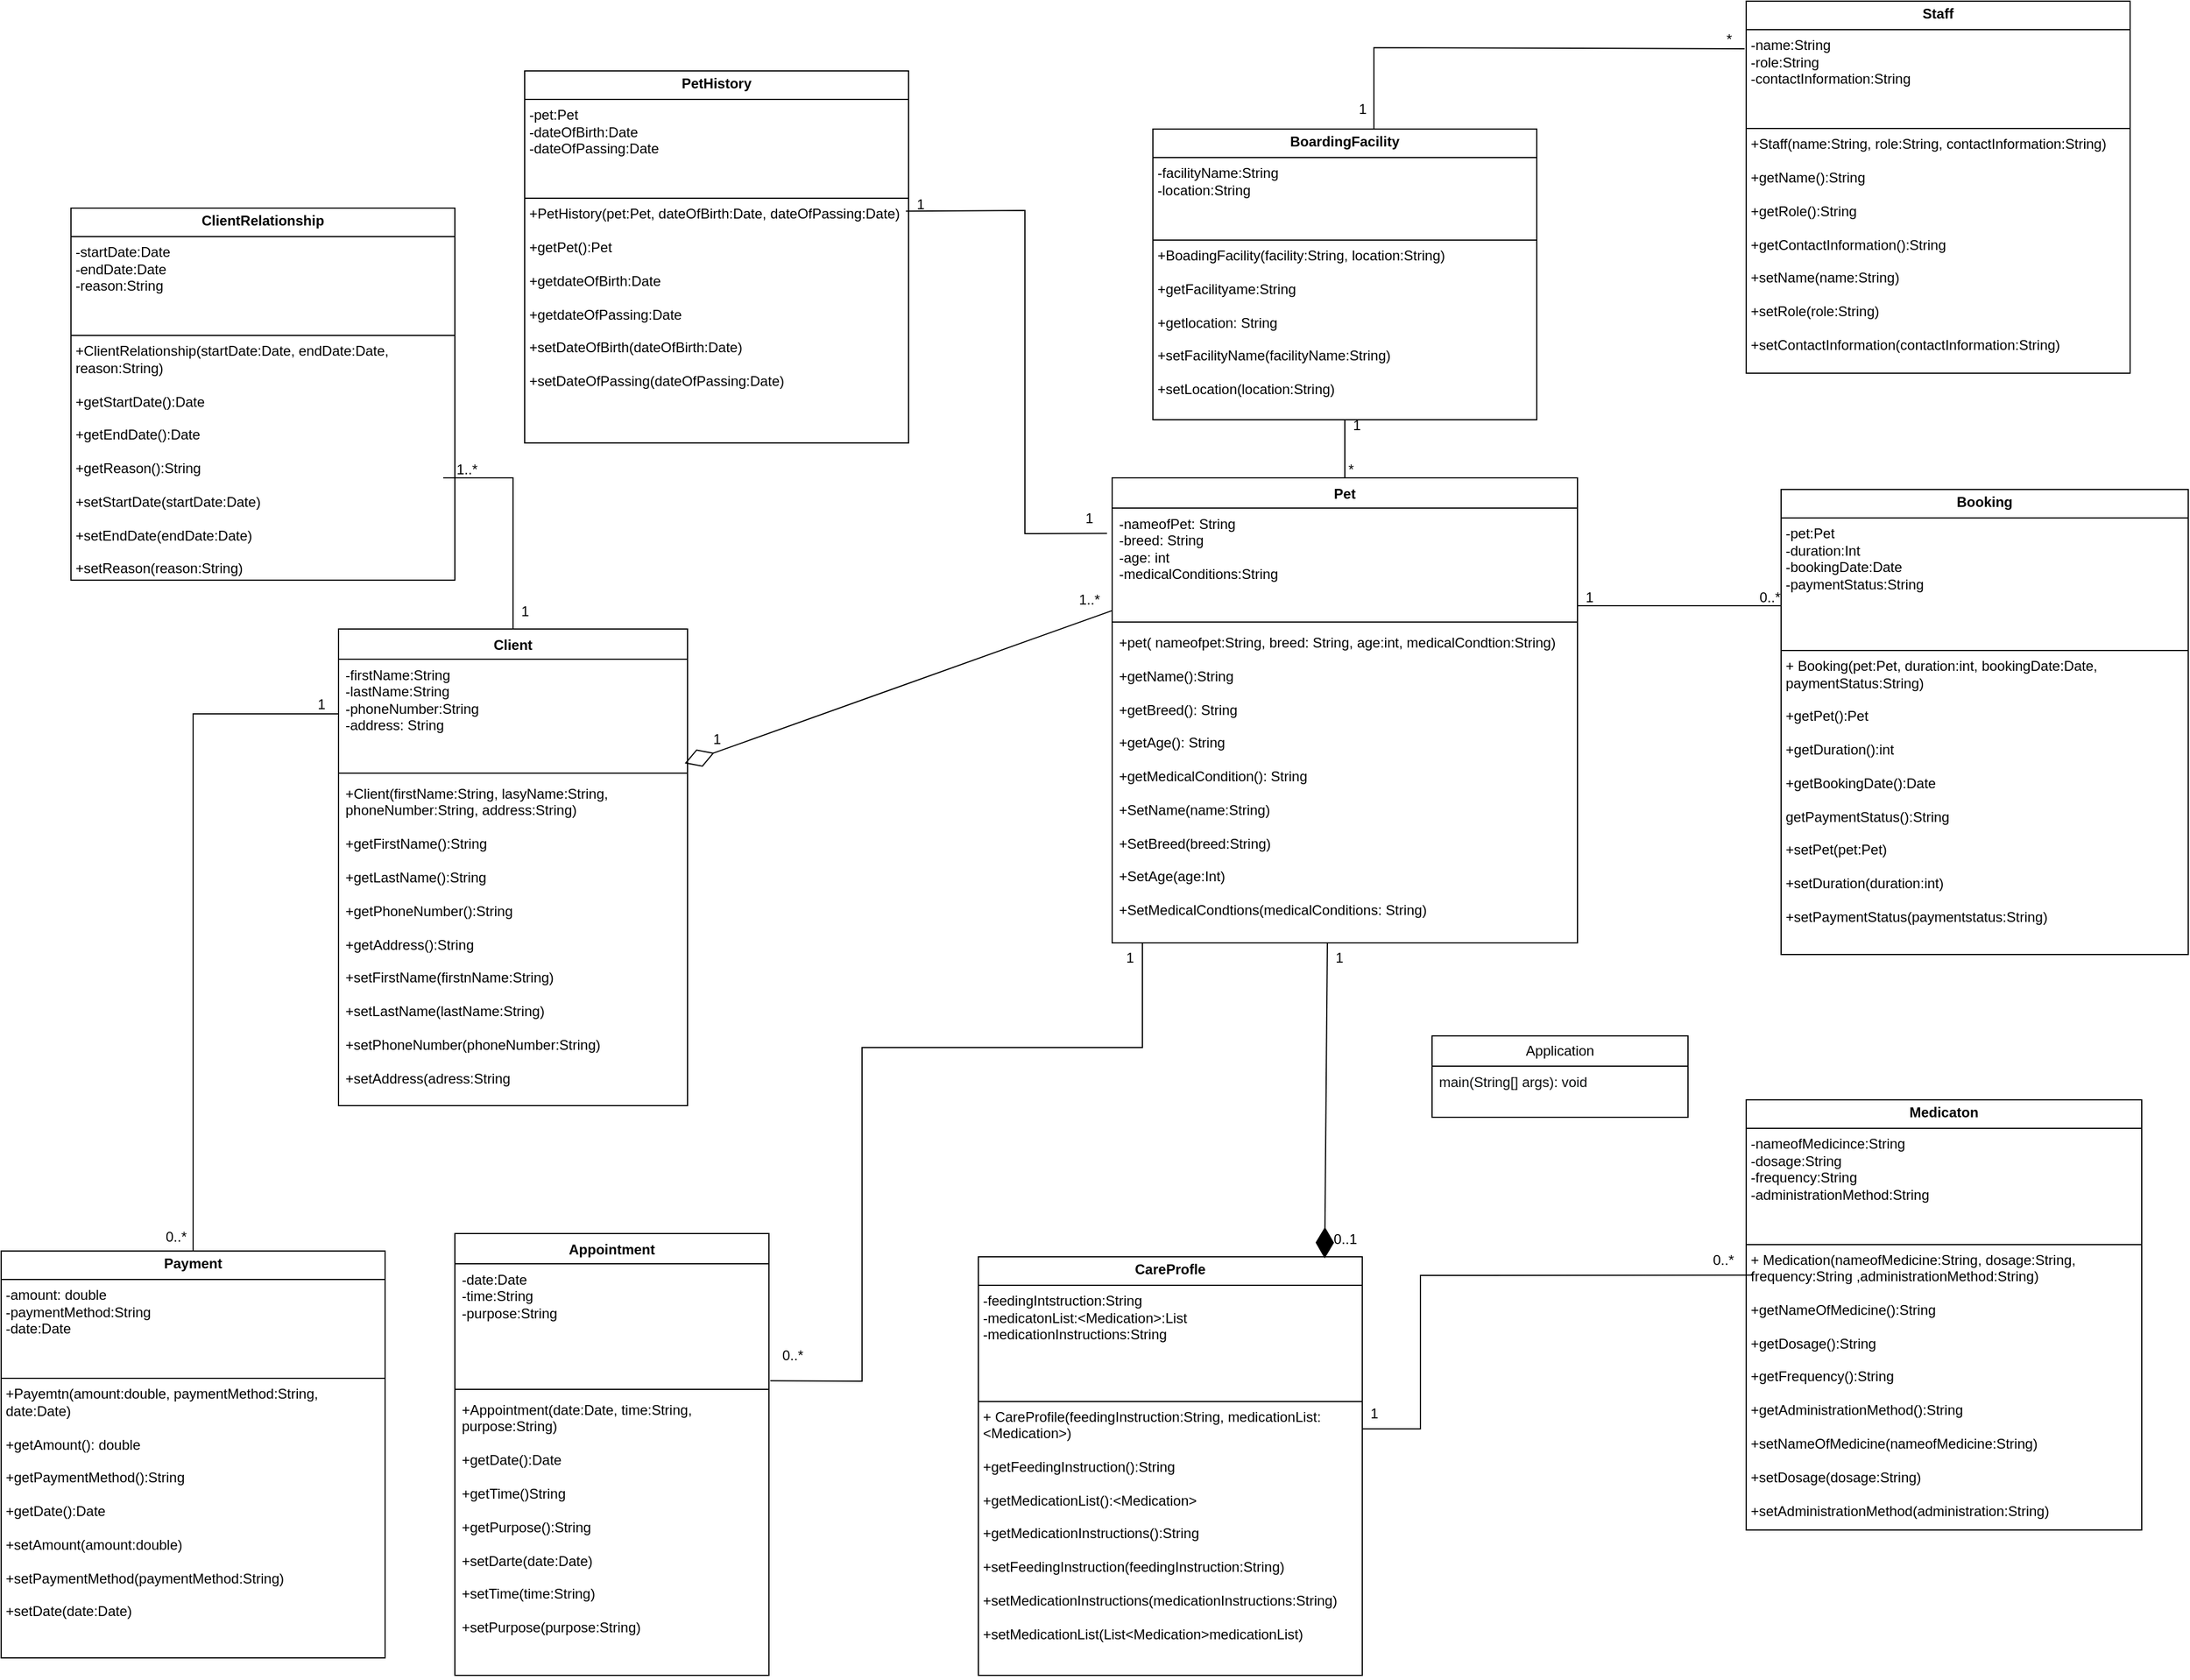 <mxfile version="24.6.4" type="device">
  <diagram name="Page-1" id="d7QNU4ZLuxQ-TwkCOcYL">
    <mxGraphModel dx="2817" dy="3300" grid="1" gridSize="10" guides="1" tooltips="1" connect="1" arrows="1" fold="1" page="1" pageScale="1" pageWidth="850" pageHeight="1100" math="0" shadow="0">
      <root>
        <mxCell id="0" />
        <mxCell id="1" parent="0" />
        <mxCell id="OMLcVuNN48qZMGDoJ0aI-1" value="Pet" style="swimlane;fontStyle=1;align=center;verticalAlign=top;childLayout=stackLayout;horizontal=1;startSize=26;horizontalStack=0;resizeParent=1;resizeParentMax=0;resizeLast=0;collapsible=1;marginBottom=0;whiteSpace=wrap;html=1;" vertex="1" parent="1">
          <mxGeometry x="215" y="70" width="400" height="400" as="geometry" />
        </mxCell>
        <mxCell id="OMLcVuNN48qZMGDoJ0aI-2" value="-nameofPet: String&lt;div&gt;-breed: String&lt;/div&gt;&lt;div&gt;-age: int&lt;/div&gt;&lt;div&gt;-medicalConditions:String&lt;/div&gt;" style="text;strokeColor=none;fillColor=none;align=left;verticalAlign=top;spacingLeft=4;spacingRight=4;overflow=hidden;rotatable=0;points=[[0,0.5],[1,0.5]];portConstraint=eastwest;whiteSpace=wrap;html=1;" vertex="1" parent="OMLcVuNN48qZMGDoJ0aI-1">
          <mxGeometry y="26" width="400" height="94" as="geometry" />
        </mxCell>
        <mxCell id="OMLcVuNN48qZMGDoJ0aI-3" value="" style="line;strokeWidth=1;fillColor=none;align=left;verticalAlign=middle;spacingTop=-1;spacingLeft=3;spacingRight=3;rotatable=0;labelPosition=right;points=[];portConstraint=eastwest;strokeColor=inherit;" vertex="1" parent="OMLcVuNN48qZMGDoJ0aI-1">
          <mxGeometry y="120" width="400" height="8" as="geometry" />
        </mxCell>
        <mxCell id="OMLcVuNN48qZMGDoJ0aI-4" value="+pet( nameofpet:String, breed: String, age:int, medicalCondtion:String)&lt;div&gt;&lt;br&gt;&lt;div&gt;+getName():String&lt;/div&gt;&lt;div&gt;&lt;br&gt;&lt;/div&gt;&lt;div&gt;+getBreed(): String&lt;/div&gt;&lt;div&gt;&lt;br&gt;&lt;/div&gt;&lt;div&gt;+getAge(): String&lt;/div&gt;&lt;div&gt;&lt;br&gt;&lt;/div&gt;&lt;div&gt;+getMedicalCondition(): String&lt;/div&gt;&lt;div&gt;&lt;br&gt;&lt;/div&gt;&lt;div&gt;+SetName(name:String)&lt;/div&gt;&lt;div&gt;&lt;br&gt;&lt;/div&gt;&lt;div&gt;+SetBreed(breed:String)&lt;/div&gt;&lt;div&gt;&lt;br&gt;&lt;/div&gt;&lt;div&gt;+SetAge(age:Int)&amp;nbsp;&lt;/div&gt;&lt;div&gt;&lt;br&gt;&lt;/div&gt;&lt;div&gt;+SetMedicalCondtions(medicalConditions: String)&lt;/div&gt;&lt;div&gt;&lt;br&gt;&lt;/div&gt;&lt;div&gt;&lt;br&gt;&lt;/div&gt;&lt;/div&gt;" style="text;strokeColor=none;fillColor=none;align=left;verticalAlign=top;spacingLeft=4;spacingRight=4;overflow=hidden;rotatable=0;points=[[0,0.5],[1,0.5]];portConstraint=eastwest;whiteSpace=wrap;html=1;" vertex="1" parent="OMLcVuNN48qZMGDoJ0aI-1">
          <mxGeometry y="128" width="400" height="272" as="geometry" />
        </mxCell>
        <mxCell id="OMLcVuNN48qZMGDoJ0aI-5" value="Client" style="swimlane;fontStyle=1;align=center;verticalAlign=top;childLayout=stackLayout;horizontal=1;startSize=26;horizontalStack=0;resizeParent=1;resizeParentMax=0;resizeLast=0;collapsible=1;marginBottom=0;whiteSpace=wrap;html=1;" vertex="1" parent="1">
          <mxGeometry x="-450" y="200" width="300" height="410" as="geometry" />
        </mxCell>
        <mxCell id="OMLcVuNN48qZMGDoJ0aI-6" value="-firstName:String&lt;div&gt;-lastName:String&lt;/div&gt;&lt;div&gt;-phoneNumber:String&lt;/div&gt;&lt;div&gt;-address: String&lt;/div&gt;&lt;div&gt;&lt;br&gt;&lt;/div&gt;&lt;div&gt;&lt;div&gt;&lt;br&gt;&lt;/div&gt;&lt;/div&gt;" style="text;strokeColor=none;fillColor=none;align=left;verticalAlign=top;spacingLeft=4;spacingRight=4;overflow=hidden;rotatable=0;points=[[0,0.5],[1,0.5]];portConstraint=eastwest;whiteSpace=wrap;html=1;" vertex="1" parent="OMLcVuNN48qZMGDoJ0aI-5">
          <mxGeometry y="26" width="300" height="94" as="geometry" />
        </mxCell>
        <mxCell id="OMLcVuNN48qZMGDoJ0aI-7" value="" style="line;strokeWidth=1;fillColor=none;align=left;verticalAlign=middle;spacingTop=-1;spacingLeft=3;spacingRight=3;rotatable=0;labelPosition=right;points=[];portConstraint=eastwest;strokeColor=inherit;" vertex="1" parent="OMLcVuNN48qZMGDoJ0aI-5">
          <mxGeometry y="120" width="300" height="8" as="geometry" />
        </mxCell>
        <mxCell id="OMLcVuNN48qZMGDoJ0aI-8" value="+Client(firstName:String, lasyName:String, phoneNumber:String, address:String)&lt;div&gt;&lt;br&gt;&lt;/div&gt;&lt;div&gt;+getFirstName():String&lt;/div&gt;&lt;div&gt;&lt;br&gt;&lt;/div&gt;&lt;div&gt;+getLastName():String&lt;/div&gt;&lt;div&gt;&lt;br&gt;&lt;/div&gt;&lt;div&gt;+getPhoneNumber():String&lt;/div&gt;&lt;div&gt;&lt;br&gt;&lt;/div&gt;&lt;div&gt;+getAddress():String&lt;/div&gt;&lt;div&gt;&lt;br&gt;&lt;/div&gt;&lt;div&gt;+setFirstName(firstnName:String)&lt;/div&gt;&lt;div&gt;&lt;br&gt;&lt;/div&gt;&lt;div&gt;+setLastName(lastName:String)&lt;/div&gt;&lt;div&gt;&lt;br&gt;&lt;/div&gt;&lt;div&gt;+setPhoneNumber(phoneNumber:String)&lt;/div&gt;&lt;div&gt;&lt;br&gt;&lt;/div&gt;&lt;div&gt;+setAddress(adress:String&amp;nbsp;&lt;br&gt;&lt;div&gt;&lt;br&gt;&lt;/div&gt;&lt;div&gt;&lt;br&gt;&lt;/div&gt;&lt;/div&gt;" style="text;strokeColor=none;fillColor=none;align=left;verticalAlign=top;spacingLeft=4;spacingRight=4;overflow=hidden;rotatable=0;points=[[0,0.5],[1,0.5]];portConstraint=eastwest;whiteSpace=wrap;html=1;" vertex="1" parent="OMLcVuNN48qZMGDoJ0aI-5">
          <mxGeometry y="128" width="300" height="282" as="geometry" />
        </mxCell>
        <mxCell id="OMLcVuNN48qZMGDoJ0aI-10" value="Appointment" style="swimlane;fontStyle=1;align=center;verticalAlign=top;childLayout=stackLayout;horizontal=1;startSize=26;horizontalStack=0;resizeParent=1;resizeParentMax=0;resizeLast=0;collapsible=1;marginBottom=0;whiteSpace=wrap;html=1;" vertex="1" parent="1">
          <mxGeometry x="-350" y="720" width="270" height="380" as="geometry" />
        </mxCell>
        <mxCell id="OMLcVuNN48qZMGDoJ0aI-11" value="-date:Date&lt;div&gt;-time:String&lt;/div&gt;&lt;div&gt;-purpose:String&lt;/div&gt;" style="text;strokeColor=none;fillColor=none;align=left;verticalAlign=top;spacingLeft=4;spacingRight=4;overflow=hidden;rotatable=0;points=[[0,0.5],[1,0.5]];portConstraint=eastwest;whiteSpace=wrap;html=1;" vertex="1" parent="OMLcVuNN48qZMGDoJ0aI-10">
          <mxGeometry y="26" width="270" height="104" as="geometry" />
        </mxCell>
        <mxCell id="OMLcVuNN48qZMGDoJ0aI-12" value="" style="line;strokeWidth=1;fillColor=none;align=left;verticalAlign=middle;spacingTop=-1;spacingLeft=3;spacingRight=3;rotatable=0;labelPosition=right;points=[];portConstraint=eastwest;strokeColor=inherit;" vertex="1" parent="OMLcVuNN48qZMGDoJ0aI-10">
          <mxGeometry y="130" width="270" height="8" as="geometry" />
        </mxCell>
        <mxCell id="OMLcVuNN48qZMGDoJ0aI-13" value="&lt;div&gt;+Appointment(date:Date, time:String, purpose:String)&lt;/div&gt;&lt;div&gt;&lt;br&gt;&lt;/div&gt;&lt;div&gt;+getDate():Date&lt;/div&gt;&lt;div&gt;&lt;br&gt;&lt;/div&gt;&lt;div&gt;+getTime()String&lt;/div&gt;&lt;div&gt;&lt;br&gt;&lt;/div&gt;&lt;div&gt;+getPurpose():String&lt;/div&gt;&lt;div&gt;&lt;br&gt;&lt;/div&gt;&lt;div&gt;+setDarte(date:Date)&lt;/div&gt;&lt;div&gt;&lt;br&gt;&lt;/div&gt;&lt;div&gt;+setTime(time:String)&lt;/div&gt;&lt;div&gt;&lt;br&gt;&lt;/div&gt;&lt;div&gt;+setPurpose(purpose:String)&lt;/div&gt;" style="text;strokeColor=none;fillColor=none;align=left;verticalAlign=top;spacingLeft=4;spacingRight=4;overflow=hidden;rotatable=0;points=[[0,0.5],[1,0.5]];portConstraint=eastwest;whiteSpace=wrap;html=1;" vertex="1" parent="OMLcVuNN48qZMGDoJ0aI-10">
          <mxGeometry y="138" width="270" height="242" as="geometry" />
        </mxCell>
        <mxCell id="OMLcVuNN48qZMGDoJ0aI-15" value="&lt;p style=&quot;margin:0px;margin-top:4px;text-align:center;&quot;&gt;&lt;b&gt;CareProfle&lt;/b&gt;&lt;/p&gt;&lt;hr size=&quot;1&quot; style=&quot;border-style:solid;&quot;&gt;&lt;p style=&quot;margin:0px;margin-left:4px;&quot;&gt;-feedingIntstruction:String&lt;/p&gt;&lt;p style=&quot;margin:0px;margin-left:4px;&quot;&gt;-medicatonList:&amp;lt;Medication&amp;gt;:List&lt;/p&gt;&lt;p style=&quot;margin:0px;margin-left:4px;&quot;&gt;-medicationInstructions:String&lt;/p&gt;&lt;p style=&quot;margin:0px;margin-left:4px;&quot;&gt;&lt;br&gt;&lt;/p&gt;&lt;p style=&quot;margin:0px;margin-left:4px;&quot;&gt;&lt;br&gt;&lt;/p&gt;&lt;p style=&quot;margin:0px;margin-left:4px;&quot;&gt;&lt;br&gt;&lt;/p&gt;&lt;hr size=&quot;1&quot; style=&quot;border-style:solid;&quot;&gt;&lt;p style=&quot;margin:0px;margin-left:4px;&quot;&gt;+ CareProfile(feedingInstruction:String, medicationList:&amp;lt;Medication&amp;gt;)&lt;/p&gt;&lt;p style=&quot;margin:0px;margin-left:4px;&quot;&gt;&lt;br&gt;&lt;/p&gt;&lt;p style=&quot;margin:0px;margin-left:4px;&quot;&gt;+getFeedingInstruction():String&lt;/p&gt;&lt;p style=&quot;margin:0px;margin-left:4px;&quot;&gt;&lt;br&gt;&lt;/p&gt;&lt;p style=&quot;margin:0px;margin-left:4px;&quot;&gt;+getMedicationList():&amp;lt;Medication&amp;gt;&lt;/p&gt;&lt;p style=&quot;margin:0px;margin-left:4px;&quot;&gt;&lt;br&gt;&lt;/p&gt;&lt;p style=&quot;margin:0px;margin-left:4px;&quot;&gt;+getMedicationInstructions():String&lt;/p&gt;&lt;p style=&quot;margin:0px;margin-left:4px;&quot;&gt;&lt;br&gt;&lt;/p&gt;&lt;p style=&quot;margin:0px;margin-left:4px;&quot;&gt;+setFeedingInstruction(feedingInstruction:String)&lt;/p&gt;&lt;p style=&quot;margin:0px;margin-left:4px;&quot;&gt;&lt;br&gt;&lt;/p&gt;&lt;p style=&quot;margin:0px;margin-left:4px;&quot;&gt;+setMedicationInstructions(medicationInstructions:String)&lt;br&gt;&lt;br&gt;&lt;/p&gt;&lt;p style=&quot;margin:0px;margin-left:4px;&quot;&gt;+setMedicationList(List&amp;lt;Medication&amp;gt;medicationList)&lt;/p&gt;&lt;p style=&quot;margin:0px;margin-left:4px;&quot;&gt;&lt;br&gt;&lt;/p&gt;&lt;p style=&quot;margin:0px;margin-left:4px;&quot;&gt;&lt;br&gt;&lt;/p&gt;" style="verticalAlign=top;align=left;overflow=fill;html=1;whiteSpace=wrap;" vertex="1" parent="1">
          <mxGeometry x="100" y="740" width="330" height="360" as="geometry" />
        </mxCell>
        <mxCell id="OMLcVuNN48qZMGDoJ0aI-16" value="" style="endArrow=diamondThin;endFill=0;endSize=24;html=1;rounded=0;entryX=0.992;entryY=0.953;entryDx=0;entryDy=0;entryPerimeter=0;exitX=0;exitY=0.938;exitDx=0;exitDy=0;exitPerimeter=0;" edge="1" parent="1" source="OMLcVuNN48qZMGDoJ0aI-2" target="OMLcVuNN48qZMGDoJ0aI-6">
          <mxGeometry width="160" relative="1" as="geometry">
            <mxPoint x="110" y="250" as="sourcePoint" />
            <mxPoint x="230" y="310" as="targetPoint" />
          </mxGeometry>
        </mxCell>
        <mxCell id="OMLcVuNN48qZMGDoJ0aI-18" value="1..*" style="text;html=1;align=center;verticalAlign=middle;resizable=0;points=[];autosize=1;strokeColor=none;fillColor=none;" vertex="1" parent="1">
          <mxGeometry x="175" y="160" width="40" height="30" as="geometry" />
        </mxCell>
        <mxCell id="OMLcVuNN48qZMGDoJ0aI-19" value="1" style="text;html=1;align=center;verticalAlign=middle;resizable=0;points=[];autosize=1;strokeColor=none;fillColor=none;" vertex="1" parent="1">
          <mxGeometry x="-140" y="280" width="30" height="30" as="geometry" />
        </mxCell>
        <mxCell id="OMLcVuNN48qZMGDoJ0aI-20" value="" style="endArrow=diamondThin;endFill=1;endSize=24;html=1;rounded=0;entryX=0.067;entryY=1.044;entryDx=0;entryDy=0;entryPerimeter=0;" edge="1" parent="1" target="OMLcVuNN48qZMGDoJ0aI-22">
          <mxGeometry width="160" relative="1" as="geometry">
            <mxPoint x="400" y="470" as="sourcePoint" />
            <mxPoint x="400" y="610" as="targetPoint" />
          </mxGeometry>
        </mxCell>
        <mxCell id="OMLcVuNN48qZMGDoJ0aI-21" value="1" style="text;html=1;align=center;verticalAlign=middle;resizable=0;points=[];autosize=1;strokeColor=none;fillColor=none;" vertex="1" parent="1">
          <mxGeometry x="395" y="468" width="30" height="30" as="geometry" />
        </mxCell>
        <mxCell id="OMLcVuNN48qZMGDoJ0aI-22" value="0..1" style="text;html=1;align=center;verticalAlign=middle;resizable=0;points=[];autosize=1;strokeColor=none;fillColor=none;" vertex="1" parent="1">
          <mxGeometry x="395" y="710" width="40" height="30" as="geometry" />
        </mxCell>
        <mxCell id="OMLcVuNN48qZMGDoJ0aI-23" value="" style="endArrow=none;html=1;rounded=0;entryX=0.065;entryY=1;entryDx=0;entryDy=0;entryPerimeter=0;exitX=1.004;exitY=0.968;exitDx=0;exitDy=0;exitPerimeter=0;" edge="1" parent="1" source="OMLcVuNN48qZMGDoJ0aI-11" target="OMLcVuNN48qZMGDoJ0aI-4">
          <mxGeometry width="50" height="50" relative="1" as="geometry">
            <mxPoint x="160" y="730" as="sourcePoint" />
            <mxPoint x="210" y="680" as="targetPoint" />
            <Array as="points">
              <mxPoint y="847" />
              <mxPoint y="560" />
              <mxPoint x="241" y="560" />
            </Array>
          </mxGeometry>
        </mxCell>
        <mxCell id="OMLcVuNN48qZMGDoJ0aI-24" value="1" style="text;html=1;align=center;verticalAlign=middle;resizable=0;points=[];autosize=1;strokeColor=none;fillColor=none;" vertex="1" parent="1">
          <mxGeometry x="215" y="468" width="30" height="30" as="geometry" />
        </mxCell>
        <mxCell id="OMLcVuNN48qZMGDoJ0aI-25" value="0..*" style="text;html=1;align=center;verticalAlign=middle;resizable=0;points=[];autosize=1;strokeColor=none;fillColor=none;" vertex="1" parent="1">
          <mxGeometry x="-80" y="810" width="40" height="30" as="geometry" />
        </mxCell>
        <mxCell id="OMLcVuNN48qZMGDoJ0aI-31" value="&lt;p style=&quot;margin:0px;margin-top:4px;text-align:center;&quot;&gt;&lt;b&gt;Booking&lt;/b&gt;&lt;/p&gt;&lt;hr size=&quot;1&quot; style=&quot;border-style:solid;&quot;&gt;&lt;p style=&quot;margin:0px;margin-left:4px;&quot;&gt;-pet:Pet&lt;/p&gt;&lt;p style=&quot;margin:0px;margin-left:4px;&quot;&gt;-duration:Int&lt;/p&gt;&lt;p style=&quot;margin:0px;margin-left:4px;&quot;&gt;-bookingDate:Date&lt;/p&gt;&lt;p style=&quot;margin:0px;margin-left:4px;&quot;&gt;-paymentStatus:String&lt;/p&gt;&lt;p style=&quot;margin:0px;margin-left:4px;&quot;&gt;&lt;br&gt;&lt;/p&gt;&lt;p style=&quot;margin:0px;margin-left:4px;&quot;&gt;&lt;br&gt;&lt;/p&gt;&lt;p style=&quot;margin:0px;margin-left:4px;&quot;&gt;&lt;br&gt;&lt;/p&gt;&lt;hr size=&quot;1&quot; style=&quot;border-style:solid;&quot;&gt;&lt;p style=&quot;margin:0px;margin-left:4px;&quot;&gt;+ Booking(pet:Pet, duration:int, bookingDate:Date, paymentStatus:String)&lt;/p&gt;&lt;p style=&quot;margin:0px;margin-left:4px;&quot;&gt;&lt;br&gt;&lt;/p&gt;&lt;p style=&quot;margin:0px;margin-left:4px;&quot;&gt;+getPet():Pet&lt;/p&gt;&lt;p style=&quot;margin:0px;margin-left:4px;&quot;&gt;&lt;br&gt;&lt;/p&gt;&lt;p style=&quot;margin:0px;margin-left:4px;&quot;&gt;+getDuration():int&lt;/p&gt;&lt;p style=&quot;margin:0px;margin-left:4px;&quot;&gt;&lt;br&gt;&lt;/p&gt;&lt;p style=&quot;margin:0px;margin-left:4px;&quot;&gt;+getBookingDate():Date&lt;/p&gt;&lt;p style=&quot;margin:0px;margin-left:4px;&quot;&gt;&lt;br&gt;&lt;/p&gt;&lt;p style=&quot;margin:0px;margin-left:4px;&quot;&gt;getPaymentStatus():String&lt;/p&gt;&lt;p style=&quot;margin:0px;margin-left:4px;&quot;&gt;&lt;br&gt;&lt;/p&gt;&lt;p style=&quot;margin:0px;margin-left:4px;&quot;&gt;+setPet(pet:Pet)&lt;/p&gt;&lt;p style=&quot;margin:0px;margin-left:4px;&quot;&gt;&lt;br&gt;&lt;/p&gt;&lt;p style=&quot;margin:0px;margin-left:4px;&quot;&gt;+setDuration(duration:int)&lt;br&gt;&lt;br&gt;&lt;/p&gt;&lt;p style=&quot;margin:0px;margin-left:4px;&quot;&gt;+setPaymentStatus(paymentstatus:String)&lt;/p&gt;&lt;p style=&quot;margin:0px;margin-left:4px;&quot;&gt;&lt;br&gt;&lt;/p&gt;&lt;p style=&quot;margin:0px;margin-left:4px;&quot;&gt;&lt;br&gt;&lt;/p&gt;" style="verticalAlign=top;align=left;overflow=fill;html=1;whiteSpace=wrap;" vertex="1" parent="1">
          <mxGeometry x="790" y="80" width="350" height="400" as="geometry" />
        </mxCell>
        <mxCell id="OMLcVuNN48qZMGDoJ0aI-32" value="" style="endArrow=none;html=1;rounded=0;entryX=0;entryY=0.25;entryDx=0;entryDy=0;" edge="1" parent="1" target="OMLcVuNN48qZMGDoJ0aI-31">
          <mxGeometry width="50" height="50" relative="1" as="geometry">
            <mxPoint x="615" y="180" as="sourcePoint" />
            <mxPoint x="660" y="130" as="targetPoint" />
          </mxGeometry>
        </mxCell>
        <mxCell id="OMLcVuNN48qZMGDoJ0aI-33" value="1" style="text;html=1;align=center;verticalAlign=middle;resizable=0;points=[];autosize=1;strokeColor=none;fillColor=none;" vertex="1" parent="1">
          <mxGeometry x="610" y="158" width="30" height="30" as="geometry" />
        </mxCell>
        <mxCell id="OMLcVuNN48qZMGDoJ0aI-34" value="0..*" style="text;html=1;align=center;verticalAlign=middle;resizable=0;points=[];autosize=1;strokeColor=none;fillColor=none;" vertex="1" parent="1">
          <mxGeometry x="760" y="158" width="40" height="30" as="geometry" />
        </mxCell>
        <mxCell id="OMLcVuNN48qZMGDoJ0aI-35" value="&lt;p style=&quot;margin:0px;margin-top:4px;text-align:center;&quot;&gt;&lt;b&gt;Medicaton&lt;/b&gt;&lt;/p&gt;&lt;hr size=&quot;1&quot; style=&quot;border-style:solid;&quot;&gt;&lt;p style=&quot;margin:0px;margin-left:4px;&quot;&gt;-nameofMedicince:String&lt;/p&gt;&lt;p style=&quot;margin:0px;margin-left:4px;&quot;&gt;-dosage:String&lt;/p&gt;&lt;p style=&quot;margin:0px;margin-left:4px;&quot;&gt;-frequency:String&lt;/p&gt;&lt;p style=&quot;margin:0px;margin-left:4px;&quot;&gt;-administrationMethod:String&lt;/p&gt;&lt;p style=&quot;margin:0px;margin-left:4px;&quot;&gt;&lt;br&gt;&lt;/p&gt;&lt;p style=&quot;margin:0px;margin-left:4px;&quot;&gt;&lt;br&gt;&lt;/p&gt;&lt;hr size=&quot;1&quot; style=&quot;border-style:solid;&quot;&gt;&lt;p style=&quot;margin:0px;margin-left:4px;&quot;&gt;+ Medication(nameofMedicine:String, dosage:String, frequency:String ,administrationMethod:String)&lt;/p&gt;&lt;p style=&quot;margin:0px;margin-left:4px;&quot;&gt;&lt;br&gt;&lt;/p&gt;&lt;p style=&quot;margin:0px;margin-left:4px;&quot;&gt;+getNameOfMedicine():String&lt;/p&gt;&lt;p style=&quot;margin:0px;margin-left:4px;&quot;&gt;&lt;br&gt;&lt;/p&gt;&lt;p style=&quot;margin:0px;margin-left:4px;&quot;&gt;+getDosage():String&lt;/p&gt;&lt;p style=&quot;margin:0px;margin-left:4px;&quot;&gt;&lt;br&gt;&lt;/p&gt;&lt;p style=&quot;margin:0px;margin-left:4px;&quot;&gt;+getFrequency():String&lt;/p&gt;&lt;p style=&quot;margin:0px;margin-left:4px;&quot;&gt;&lt;br&gt;&lt;/p&gt;&lt;p style=&quot;margin:0px;margin-left:4px;&quot;&gt;+getAdministrationMethod():String&lt;/p&gt;&lt;p style=&quot;margin:0px;margin-left:4px;&quot;&gt;&lt;br&gt;&lt;/p&gt;&lt;p style=&quot;margin:0px;margin-left:4px;&quot;&gt;+setNameOfMedicine(nameofMedicine:String)&lt;br&gt;&lt;br&gt;&lt;/p&gt;&lt;p style=&quot;margin:0px;margin-left:4px;&quot;&gt;+setDosage(dosage:String)&lt;/p&gt;&lt;p style=&quot;margin:0px;margin-left:4px;&quot;&gt;&lt;br&gt;&lt;/p&gt;&lt;p style=&quot;margin:0px;margin-left:4px;&quot;&gt;+setAdministrationMethod(administration:String)&lt;/p&gt;&lt;p style=&quot;margin:0px;margin-left:4px;&quot;&gt;&lt;br&gt;&lt;/p&gt;&lt;p style=&quot;margin:0px;margin-left:4px;&quot;&gt;&lt;br&gt;&lt;/p&gt;&lt;p style=&quot;margin:0px;margin-left:4px;&quot;&gt;&lt;br&gt;&lt;/p&gt;&lt;p style=&quot;margin:0px;margin-left:4px;&quot;&gt;&lt;br&gt;&lt;/p&gt;" style="verticalAlign=top;align=left;overflow=fill;html=1;whiteSpace=wrap;" vertex="1" parent="1">
          <mxGeometry x="760" y="605" width="340" height="370" as="geometry" />
        </mxCell>
        <mxCell id="OMLcVuNN48qZMGDoJ0aI-36" value="" style="endArrow=none;html=1;rounded=0;entryX=1.14;entryY=0.925;entryDx=0;entryDy=0;exitX=0.999;exitY=0.411;exitDx=0;exitDy=0;exitPerimeter=0;entryPerimeter=0;" edge="1" parent="1" source="OMLcVuNN48qZMGDoJ0aI-15" target="OMLcVuNN48qZMGDoJ0aI-38">
          <mxGeometry width="50" height="50" relative="1" as="geometry">
            <mxPoint x="580" y="780" as="sourcePoint" />
            <mxPoint x="630" y="730" as="targetPoint" />
            <Array as="points">
              <mxPoint x="480" y="888" />
              <mxPoint x="480" y="756" />
            </Array>
          </mxGeometry>
        </mxCell>
        <mxCell id="OMLcVuNN48qZMGDoJ0aI-37" value="1" style="text;html=1;align=center;verticalAlign=middle;resizable=0;points=[];autosize=1;strokeColor=none;fillColor=none;" vertex="1" parent="1">
          <mxGeometry x="425" y="860" width="30" height="30" as="geometry" />
        </mxCell>
        <mxCell id="OMLcVuNN48qZMGDoJ0aI-38" value="0..*" style="text;html=1;align=center;verticalAlign=middle;resizable=0;points=[];autosize=1;strokeColor=none;fillColor=none;" vertex="1" parent="1">
          <mxGeometry x="720" y="728" width="40" height="30" as="geometry" />
        </mxCell>
        <mxCell id="OMLcVuNN48qZMGDoJ0aI-39" value="&lt;p style=&quot;margin:0px;margin-top:4px;text-align:center;&quot;&gt;&lt;b&gt;BoardingFacility&lt;/b&gt;&lt;/p&gt;&lt;hr size=&quot;1&quot; style=&quot;border-style:solid;&quot;&gt;&lt;p style=&quot;margin:0px;margin-left:4px;&quot;&gt;-facilityName:String&lt;/p&gt;&lt;p style=&quot;margin:0px;margin-left:4px;&quot;&gt;-location:String&lt;/p&gt;&lt;p style=&quot;margin:0px;margin-left:4px;&quot;&gt;&lt;br&gt;&lt;/p&gt;&lt;p style=&quot;margin:0px;margin-left:4px;&quot;&gt;&lt;br&gt;&lt;/p&gt;&lt;hr size=&quot;1&quot; style=&quot;border-style:solid;&quot;&gt;&lt;p style=&quot;margin:0px;margin-left:4px;&quot;&gt;+BoadingFacility(facility:String, location:String)&lt;/p&gt;&lt;p style=&quot;margin:0px;margin-left:4px;&quot;&gt;&lt;br&gt;&lt;/p&gt;&lt;p style=&quot;margin:0px;margin-left:4px;&quot;&gt;+getFacilityame:String&lt;/p&gt;&lt;p style=&quot;margin:0px;margin-left:4px;&quot;&gt;&lt;br&gt;&lt;/p&gt;&lt;p style=&quot;margin:0px;margin-left:4px;&quot;&gt;+getlocation: String&lt;/p&gt;&lt;p style=&quot;margin:0px;margin-left:4px;&quot;&gt;&lt;br&gt;&lt;/p&gt;&lt;p style=&quot;margin:0px;margin-left:4px;&quot;&gt;+setFacilityName(facilityName:String)&lt;/p&gt;&lt;p style=&quot;margin:0px;margin-left:4px;&quot;&gt;&lt;br&gt;&lt;/p&gt;&lt;p style=&quot;margin:0px;margin-left:4px;&quot;&gt;+setLocation(location:String)&lt;/p&gt;&lt;p style=&quot;margin:0px;margin-left:4px;&quot;&gt;&lt;br&gt;&lt;/p&gt;&lt;p style=&quot;margin:0px;margin-left:4px;&quot;&gt;&lt;br&gt;&lt;/p&gt;&lt;p style=&quot;margin:0px;margin-left:4px;&quot;&gt;&lt;br&gt;&lt;/p&gt;" style="verticalAlign=top;align=left;overflow=fill;html=1;whiteSpace=wrap;" vertex="1" parent="1">
          <mxGeometry x="250" y="-230" width="330" height="250" as="geometry" />
        </mxCell>
        <mxCell id="OMLcVuNN48qZMGDoJ0aI-40" value="&lt;p style=&quot;margin:0px;margin-top:4px;text-align:center;&quot;&gt;&lt;b&gt;ClientRelationship&lt;/b&gt;&lt;/p&gt;&lt;hr size=&quot;1&quot; style=&quot;border-style:solid;&quot;&gt;&lt;p style=&quot;margin:0px;margin-left:4px;&quot;&gt;-startDate:Date&lt;/p&gt;&lt;p style=&quot;margin:0px;margin-left:4px;&quot;&gt;&lt;span style=&quot;background-color: initial;&quot;&gt;-endDate:Date&lt;/span&gt;&lt;/p&gt;&lt;p style=&quot;margin:0px;margin-left:4px;&quot;&gt;-reason:String&lt;/p&gt;&lt;p style=&quot;margin:0px;margin-left:4px;&quot;&gt;&lt;br&gt;&lt;/p&gt;&lt;p style=&quot;margin:0px;margin-left:4px;&quot;&gt;&lt;br&gt;&lt;/p&gt;&lt;hr size=&quot;1&quot; style=&quot;border-style:solid;&quot;&gt;&lt;p style=&quot;margin:0px;margin-left:4px;&quot;&gt;+ClientRelationship(startDate:Date, endDate:Date, reason:String)&lt;/p&gt;&lt;p style=&quot;margin:0px;margin-left:4px;&quot;&gt;&lt;br&gt;&lt;/p&gt;&lt;p style=&quot;margin:0px;margin-left:4px;&quot;&gt;+getStartDate():Date&lt;/p&gt;&lt;p style=&quot;margin:0px;margin-left:4px;&quot;&gt;&lt;br&gt;&lt;/p&gt;&lt;p style=&quot;margin:0px;margin-left:4px;&quot;&gt;+getEndDate():Date&lt;/p&gt;&lt;p style=&quot;margin:0px;margin-left:4px;&quot;&gt;&lt;br&gt;&lt;/p&gt;&lt;p style=&quot;margin:0px;margin-left:4px;&quot;&gt;+getReason():String&lt;/p&gt;&lt;p style=&quot;margin:0px;margin-left:4px;&quot;&gt;&lt;br&gt;&lt;/p&gt;&lt;p style=&quot;margin:0px;margin-left:4px;&quot;&gt;+setStartDate(startDate:Date)&lt;/p&gt;&lt;p style=&quot;margin:0px;margin-left:4px;&quot;&gt;&lt;br&gt;&lt;/p&gt;&lt;p style=&quot;margin:0px;margin-left:4px;&quot;&gt;+setEndDate(endDate:Date)&lt;br&gt;&lt;/p&gt;&lt;p style=&quot;margin:0px;margin-left:4px;&quot;&gt;&lt;br&gt;&lt;/p&gt;&lt;p style=&quot;margin:0px;margin-left:4px;&quot;&gt;+setReason(reason:String)&lt;/p&gt;&lt;p style=&quot;margin:0px;margin-left:4px;&quot;&gt;&lt;br&gt;&lt;/p&gt;&lt;p style=&quot;margin:0px;margin-left:4px;&quot;&gt;&lt;br&gt;&lt;/p&gt;&lt;p style=&quot;margin:0px;margin-left:4px;&quot;&gt;&lt;br&gt;&lt;/p&gt;&lt;p style=&quot;margin:0px;margin-left:4px;&quot;&gt;&lt;br&gt;&lt;/p&gt;" style="verticalAlign=top;align=left;overflow=fill;html=1;whiteSpace=wrap;" vertex="1" parent="1">
          <mxGeometry x="-680" y="-162" width="330" height="320" as="geometry" />
        </mxCell>
        <mxCell id="OMLcVuNN48qZMGDoJ0aI-41" value="&lt;p style=&quot;margin:0px;margin-top:4px;text-align:center;&quot;&gt;&lt;b&gt;Payment&lt;/b&gt;&lt;/p&gt;&lt;hr size=&quot;1&quot; style=&quot;border-style:solid;&quot;&gt;&lt;p style=&quot;margin:0px;margin-left:4px;&quot;&gt;-amount: double&lt;/p&gt;&lt;p style=&quot;margin:0px;margin-left:4px;&quot;&gt;-paymentMethod:String&lt;/p&gt;&lt;p style=&quot;margin:0px;margin-left:4px;&quot;&gt;-date:Date&lt;/p&gt;&lt;p style=&quot;margin:0px;margin-left:4px;&quot;&gt;&lt;br&gt;&lt;/p&gt;&lt;p style=&quot;margin:0px;margin-left:4px;&quot;&gt;&lt;br&gt;&lt;/p&gt;&lt;hr size=&quot;1&quot; style=&quot;border-style:solid;&quot;&gt;&lt;p style=&quot;margin:0px;margin-left:4px;&quot;&gt;+Payemtn(amount:double, paymentMethod:String, date:Date)&lt;/p&gt;&lt;p style=&quot;margin:0px;margin-left:4px;&quot;&gt;&lt;br&gt;&lt;/p&gt;&lt;p style=&quot;margin:0px;margin-left:4px;&quot;&gt;+getAmount(): double&lt;/p&gt;&lt;p style=&quot;margin:0px;margin-left:4px;&quot;&gt;&lt;br&gt;&lt;/p&gt;&lt;p style=&quot;margin:0px;margin-left:4px;&quot;&gt;+getPaymentMethod():String&lt;/p&gt;&lt;p style=&quot;margin:0px;margin-left:4px;&quot;&gt;&lt;br&gt;&lt;/p&gt;&lt;p style=&quot;margin:0px;margin-left:4px;&quot;&gt;+getDate():Date&lt;/p&gt;&lt;p style=&quot;margin:0px;margin-left:4px;&quot;&gt;&lt;br&gt;&lt;/p&gt;&lt;p style=&quot;margin:0px;margin-left:4px;&quot;&gt;+setAmount(amount:double)&lt;/p&gt;&lt;p style=&quot;margin:0px;margin-left:4px;&quot;&gt;&lt;br&gt;&lt;/p&gt;&lt;p style=&quot;margin:0px;margin-left:4px;&quot;&gt;+setPaymentMethod(paymentMethod:String)&lt;/p&gt;&lt;p style=&quot;margin:0px;margin-left:4px;&quot;&gt;&lt;br&gt;&lt;/p&gt;&lt;p style=&quot;margin:0px;margin-left:4px;&quot;&gt;+setDate(date:Date)&lt;/p&gt;&lt;p style=&quot;margin:0px;margin-left:4px;&quot;&gt;&lt;br&gt;&lt;/p&gt;&lt;p style=&quot;margin:0px;margin-left:4px;&quot;&gt;&lt;br&gt;&lt;/p&gt;&lt;p style=&quot;margin:0px;margin-left:4px;&quot;&gt;&lt;br&gt;&lt;/p&gt;&lt;p style=&quot;margin:0px;margin-left:4px;&quot;&gt;&lt;br&gt;&lt;/p&gt;" style="verticalAlign=top;align=left;overflow=fill;html=1;whiteSpace=wrap;" vertex="1" parent="1">
          <mxGeometry x="-740" y="735" width="330" height="350" as="geometry" />
        </mxCell>
        <mxCell id="OMLcVuNN48qZMGDoJ0aI-42" value="" style="endArrow=none;html=1;rounded=0;entryX=0;entryY=0.5;entryDx=0;entryDy=0;exitX=0.5;exitY=0;exitDx=0;exitDy=0;" edge="1" parent="1" source="OMLcVuNN48qZMGDoJ0aI-41" target="OMLcVuNN48qZMGDoJ0aI-6">
          <mxGeometry width="50" height="50" relative="1" as="geometry">
            <mxPoint x="-560" y="460" as="sourcePoint" />
            <mxPoint x="-510" y="410" as="targetPoint" />
            <Array as="points">
              <mxPoint x="-575" y="273" />
            </Array>
          </mxGeometry>
        </mxCell>
        <mxCell id="OMLcVuNN48qZMGDoJ0aI-43" value="1" style="text;html=1;align=center;verticalAlign=middle;resizable=0;points=[];autosize=1;strokeColor=none;fillColor=none;" vertex="1" parent="1">
          <mxGeometry x="-480" y="250" width="30" height="30" as="geometry" />
        </mxCell>
        <mxCell id="OMLcVuNN48qZMGDoJ0aI-44" value="0..*" style="text;html=1;align=center;verticalAlign=middle;resizable=0;points=[];autosize=1;strokeColor=none;fillColor=none;" vertex="1" parent="1">
          <mxGeometry x="-610" y="708" width="40" height="30" as="geometry" />
        </mxCell>
        <mxCell id="OMLcVuNN48qZMGDoJ0aI-46" value="&lt;p style=&quot;margin:0px;margin-top:4px;text-align:center;&quot;&gt;&lt;b&gt;PetHistory&lt;/b&gt;&lt;/p&gt;&lt;hr size=&quot;1&quot; style=&quot;border-style:solid;&quot;&gt;&lt;p style=&quot;margin:0px;margin-left:4px;&quot;&gt;&lt;span style=&quot;background-color: initial;&quot;&gt;-pet:Pet&lt;/span&gt;&lt;/p&gt;&lt;p style=&quot;margin:0px;margin-left:4px;&quot;&gt;&lt;span style=&quot;background-color: initial;&quot;&gt;-dateOfBirth:Date&lt;/span&gt;&lt;br&gt;&lt;/p&gt;&lt;p style=&quot;margin:0px;margin-left:4px;&quot;&gt;-dateOfPassing:Date&lt;/p&gt;&lt;p style=&quot;margin:0px;margin-left:4px;&quot;&gt;&lt;br&gt;&lt;/p&gt;&lt;p style=&quot;margin:0px;margin-left:4px;&quot;&gt;&lt;br&gt;&lt;/p&gt;&lt;hr size=&quot;1&quot; style=&quot;border-style:solid;&quot;&gt;&lt;p style=&quot;margin:0px;margin-left:4px;&quot;&gt;+PetHistory(pet:Pet, dateOfBirth:Date, dateOfPassing:Date)&lt;/p&gt;&lt;p style=&quot;margin:0px;margin-left:4px;&quot;&gt;&lt;br&gt;&lt;/p&gt;&lt;p style=&quot;margin:0px;margin-left:4px;&quot;&gt;+getPet():Pet&lt;/p&gt;&lt;p style=&quot;margin:0px;margin-left:4px;&quot;&gt;&lt;br&gt;&lt;/p&gt;&lt;p style=&quot;margin:0px;margin-left:4px;&quot;&gt;+getdateOfBirth:Date&lt;/p&gt;&lt;p style=&quot;margin:0px;margin-left:4px;&quot;&gt;&lt;br&gt;&lt;/p&gt;&lt;p style=&quot;margin:0px;margin-left:4px;&quot;&gt;+&lt;span style=&quot;background-color: initial;&quot;&gt;getdateOfPassing:Date&lt;/span&gt;&lt;/p&gt;&lt;p style=&quot;margin:0px;margin-left:4px;&quot;&gt;&lt;br&gt;&lt;/p&gt;&lt;p style=&quot;margin:0px;margin-left:4px;&quot;&gt;+setDateOfBirth(dateOfBirth:Date)&lt;/p&gt;&lt;p style=&quot;margin:0px;margin-left:4px;&quot;&gt;&lt;br&gt;&lt;/p&gt;&lt;p style=&quot;margin:0px;margin-left:4px;&quot;&gt;+setDateOfPassing(dateOfPassing:Date)&lt;br&gt;&lt;/p&gt;&lt;p style=&quot;margin:0px;margin-left:4px;&quot;&gt;&lt;br&gt;&lt;/p&gt;&lt;p style=&quot;margin:0px;margin-left:4px;&quot;&gt;&lt;br&gt;&lt;/p&gt;&lt;p style=&quot;margin:0px;margin-left:4px;&quot;&gt;&lt;br&gt;&lt;/p&gt;&lt;p style=&quot;margin:0px;margin-left:4px;&quot;&gt;&lt;br&gt;&lt;/p&gt;&lt;p style=&quot;margin:0px;margin-left:4px;&quot;&gt;&lt;br&gt;&lt;/p&gt;" style="verticalAlign=top;align=left;overflow=fill;html=1;whiteSpace=wrap;" vertex="1" parent="1">
          <mxGeometry x="-290" y="-280" width="330" height="320" as="geometry" />
        </mxCell>
        <mxCell id="OMLcVuNN48qZMGDoJ0aI-51" value="&lt;p style=&quot;margin:0px;margin-top:4px;text-align:center;&quot;&gt;&lt;b&gt;Staff&lt;/b&gt;&lt;/p&gt;&lt;hr size=&quot;1&quot; style=&quot;border-style:solid;&quot;&gt;&lt;p style=&quot;margin:0px;margin-left:4px;&quot;&gt;-name:String&lt;/p&gt;&lt;p style=&quot;margin:0px;margin-left:4px;&quot;&gt;&lt;span style=&quot;background-color: initial;&quot;&gt;-role:String&lt;/span&gt;&lt;/p&gt;&lt;p style=&quot;margin:0px;margin-left:4px;&quot;&gt;-contactInformation:String&lt;/p&gt;&lt;p style=&quot;margin:0px;margin-left:4px;&quot;&gt;&lt;br&gt;&lt;/p&gt;&lt;p style=&quot;margin:0px;margin-left:4px;&quot;&gt;&lt;br&gt;&lt;/p&gt;&lt;hr size=&quot;1&quot; style=&quot;border-style:solid;&quot;&gt;&lt;p style=&quot;margin:0px;margin-left:4px;&quot;&gt;+Staff(name:String, role:String, contactInformation:String)&lt;/p&gt;&lt;p style=&quot;margin:0px;margin-left:4px;&quot;&gt;&lt;br&gt;&lt;/p&gt;&lt;p style=&quot;margin:0px;margin-left:4px;&quot;&gt;+getName():String&lt;/p&gt;&lt;p style=&quot;margin:0px;margin-left:4px;&quot;&gt;&lt;br&gt;&lt;/p&gt;&lt;p style=&quot;margin:0px;margin-left:4px;&quot;&gt;+getRole():String&lt;/p&gt;&lt;p style=&quot;margin:0px;margin-left:4px;&quot;&gt;&lt;br&gt;&lt;/p&gt;&lt;p style=&quot;margin:0px;margin-left:4px;&quot;&gt;+getContactInformation():String&lt;/p&gt;&lt;p style=&quot;margin:0px;margin-left:4px;&quot;&gt;&lt;br&gt;&lt;/p&gt;&lt;p style=&quot;margin:0px;margin-left:4px;&quot;&gt;+setName(name:String)&lt;/p&gt;&lt;p style=&quot;margin:0px;margin-left:4px;&quot;&gt;&lt;br&gt;&lt;/p&gt;&lt;p style=&quot;margin:0px;margin-left:4px;&quot;&gt;+setRole(role:String)&lt;br&gt;&lt;/p&gt;&lt;p style=&quot;margin:0px;margin-left:4px;&quot;&gt;&lt;br&gt;&lt;/p&gt;&lt;p style=&quot;margin:0px;margin-left:4px;&quot;&gt;+setContactInformation(contactInformation:String)&lt;/p&gt;&lt;p style=&quot;margin:0px;margin-left:4px;&quot;&gt;&lt;br&gt;&lt;/p&gt;&lt;p style=&quot;margin:0px;margin-left:4px;&quot;&gt;&lt;br&gt;&lt;/p&gt;&lt;p style=&quot;margin:0px;margin-left:4px;&quot;&gt;&lt;br&gt;&lt;/p&gt;&lt;p style=&quot;margin:0px;margin-left:4px;&quot;&gt;&lt;br&gt;&lt;/p&gt;" style="verticalAlign=top;align=left;overflow=fill;html=1;whiteSpace=wrap;" vertex="1" parent="1">
          <mxGeometry x="760" y="-340" width="330" height="320" as="geometry" />
        </mxCell>
        <mxCell id="OMLcVuNN48qZMGDoJ0aI-53" value="" style="endArrow=none;html=1;rounded=0;entryX=-0.011;entryY=0.231;entryDx=0;entryDy=0;entryPerimeter=0;exitX=0.993;exitY=0.377;exitDx=0;exitDy=0;exitPerimeter=0;" edge="1" parent="1" source="OMLcVuNN48qZMGDoJ0aI-46" target="OMLcVuNN48qZMGDoJ0aI-2">
          <mxGeometry width="50" height="50" relative="1" as="geometry">
            <mxPoint x="70" y="118" as="sourcePoint" />
            <mxPoint x="170" y="120" as="targetPoint" />
            <Array as="points">
              <mxPoint x="140" y="-160" />
              <mxPoint x="140" y="118" />
            </Array>
          </mxGeometry>
        </mxCell>
        <mxCell id="OMLcVuNN48qZMGDoJ0aI-54" value="1" style="text;html=1;align=center;verticalAlign=middle;resizable=0;points=[];autosize=1;strokeColor=none;fillColor=none;" vertex="1" parent="1">
          <mxGeometry x="180" y="90" width="30" height="30" as="geometry" />
        </mxCell>
        <mxCell id="OMLcVuNN48qZMGDoJ0aI-55" value="1" style="text;html=1;align=center;verticalAlign=middle;resizable=0;points=[];autosize=1;strokeColor=none;fillColor=none;" vertex="1" parent="1">
          <mxGeometry x="35" y="-180" width="30" height="30" as="geometry" />
        </mxCell>
        <mxCell id="OMLcVuNN48qZMGDoJ0aI-56" value="" style="endArrow=none;html=1;rounded=0;" edge="1" parent="1" source="OMLcVuNN48qZMGDoJ0aI-5">
          <mxGeometry width="50" height="50" relative="1" as="geometry">
            <mxPoint x="-310" y="190" as="sourcePoint" />
            <mxPoint x="-360" y="70" as="targetPoint" />
            <Array as="points">
              <mxPoint x="-300" y="70" />
            </Array>
          </mxGeometry>
        </mxCell>
        <mxCell id="OMLcVuNN48qZMGDoJ0aI-57" value="1" style="text;html=1;align=center;verticalAlign=middle;resizable=0;points=[];autosize=1;strokeColor=none;fillColor=none;" vertex="1" parent="1">
          <mxGeometry x="-305" y="170" width="30" height="30" as="geometry" />
        </mxCell>
        <mxCell id="OMLcVuNN48qZMGDoJ0aI-58" value="1..*" style="text;html=1;align=center;verticalAlign=middle;resizable=0;points=[];autosize=1;strokeColor=none;fillColor=none;" vertex="1" parent="1">
          <mxGeometry x="-360" y="48" width="40" height="30" as="geometry" />
        </mxCell>
        <mxCell id="OMLcVuNN48qZMGDoJ0aI-59" value="" style="endArrow=none;html=1;rounded=0;entryX=-0.004;entryY=0.128;entryDx=0;entryDy=0;entryPerimeter=0;" edge="1" parent="1" target="OMLcVuNN48qZMGDoJ0aI-51">
          <mxGeometry width="50" height="50" relative="1" as="geometry">
            <mxPoint x="440" y="-230" as="sourcePoint" />
            <mxPoint x="440" y="-350" as="targetPoint" />
            <Array as="points">
              <mxPoint x="440" y="-300" />
            </Array>
          </mxGeometry>
        </mxCell>
        <mxCell id="OMLcVuNN48qZMGDoJ0aI-60" value="1" style="text;html=1;align=center;verticalAlign=middle;resizable=0;points=[];autosize=1;strokeColor=none;fillColor=none;" vertex="1" parent="1">
          <mxGeometry x="415" y="-262" width="30" height="30" as="geometry" />
        </mxCell>
        <mxCell id="OMLcVuNN48qZMGDoJ0aI-61" value="*" style="text;html=1;align=center;verticalAlign=middle;resizable=0;points=[];autosize=1;strokeColor=none;fillColor=none;" vertex="1" parent="1">
          <mxGeometry x="730" y="-322" width="30" height="30" as="geometry" />
        </mxCell>
        <mxCell id="OMLcVuNN48qZMGDoJ0aI-62" value="" style="endArrow=none;html=1;rounded=0;" edge="1" parent="1" source="OMLcVuNN48qZMGDoJ0aI-1" target="OMLcVuNN48qZMGDoJ0aI-39">
          <mxGeometry width="50" height="50" relative="1" as="geometry">
            <mxPoint x="410" y="70" as="sourcePoint" />
            <mxPoint x="460" y="20" as="targetPoint" />
          </mxGeometry>
        </mxCell>
        <mxCell id="OMLcVuNN48qZMGDoJ0aI-63" value="1" style="text;html=1;align=center;verticalAlign=middle;resizable=0;points=[];autosize=1;strokeColor=none;fillColor=none;" vertex="1" parent="1">
          <mxGeometry x="410" y="10" width="30" height="30" as="geometry" />
        </mxCell>
        <mxCell id="OMLcVuNN48qZMGDoJ0aI-65" value="*" style="text;html=1;align=center;verticalAlign=middle;resizable=0;points=[];autosize=1;strokeColor=none;fillColor=none;" vertex="1" parent="1">
          <mxGeometry x="405" y="48" width="30" height="30" as="geometry" />
        </mxCell>
        <mxCell id="OMLcVuNN48qZMGDoJ0aI-70" value="Application" style="swimlane;fontStyle=0;childLayout=stackLayout;horizontal=1;startSize=26;fillColor=none;horizontalStack=0;resizeParent=1;resizeParentMax=0;resizeLast=0;collapsible=1;marginBottom=0;whiteSpace=wrap;html=1;" vertex="1" parent="1">
          <mxGeometry x="490" y="550" width="220" height="70" as="geometry" />
        </mxCell>
        <mxCell id="OMLcVuNN48qZMGDoJ0aI-72" value="&lt;pre style=&quot;margin-top: 0px; margin-bottom: calc(1.5em); padding: var(--su12); border: 0px; font-variant-numeric: inherit; font-variant-east-asian: inherit; font-variant-alternates: inherit; font-variant-position: inherit; font-stretch: inherit; line-height: var(--lh-md); font-family: var(--ff-mono); font-optical-sizing: inherit; font-kerning: inherit; font-feature-settings: inherit; font-variation-settings: inherit; font-size: var(--fs-body1); vertical-align: baseline; box-sizing: inherit; width: auto; max-height: 600px; overflow: auto; background-color: var(--highlight-bg); border-radius: var(--br-md); scrollbar-color: var(--scrollbar) transparent; overflow-wrap: normal; --theme-base-primary-color-h: 27; --theme-base-primary-color-s: 89%; --theme-base-primary-color-l: 48%; --theme-primary-custom-100: hsl(var(--theme-base-primary-color-h), var(--theme-base-primary-color-s), calc(var(--theme-base-primary-color-l) + ((100% - var(--theme-base-primary-color-l)) * .9))); --theme-primary-custom-200: hsl(var(--theme-base-primary-color-h), var(--theme-base-primary-color-s), calc(var(--theme-base-primary-color-l) + ((100% - var(--theme-base-primary-color-l)) * .75))); --theme-primary-custom-300: hsl(var(--theme-base-primary-color-h), var(--theme-base-primary-color-s), calc(var(--theme-base-primary-color-l) + ((100% - var(--theme-base-primary-color-l)) * .5))); --theme-primary-custom-400: hsl(var(--theme-base-primary-color-h), var(--theme-base-primary-color-s), var(--theme-base-primary-color-l)); --theme-primary-custom-500: hsl(var(--theme-base-primary-color-h), var(--theme-base-primary-color-s), calc(var(--theme-base-primary-color-l) + (var(--theme-base-primary-color-l) * -.3))); --theme-primary-custom-600: hsl(var(--theme-base-primary-color-h), var(--theme-base-primary-color-s), calc(var(--theme-base-primary-color-l) + (var(--theme-base-primary-color-l) * -.6))); --theme-primary-custom: var(--theme-primary-custom-400); --theme-button-color: initial; --theme-button-hover-color: initial; --theme-button-hover-background-color: initial; --theme-button-active-background-color: initial; --theme-button-selected-color: initial; --theme-button-selected-background-color: initial; --theme-button-outlined-border-color: initial; --theme-button-outlined-selected-border-color: initial; --theme-button-primary-color: initial; --theme-button-primary-active-color: initial; --theme-button-primary-hover-color: initial; --theme-button-primary-selected-color: initial; --theme-button-primary-background-color: initial; --theme-button-primary-active-background-color: initial; --theme-button-primary-hover-background-color: initial; --theme-button-primary-selected-background-color: initial; --theme-background-color: var(--white); --theme-background-position: top left; --theme-background-repeat: repeat; --theme-background-size: auto; --theme-background-attachment: auto; --theme-content-background-color: var(--white); --theme-content-border-color: var(--black-225); --theme-header-background-color: var(--theme-primary); --theme-header-background-position: center left; --theme-header-background-repeat: repeat; --theme-header-background-size: auto; --theme-header-background-border-bottom: 0; --theme-header-link-color: var(--theme-primary); --theme-header-sponsored-color: hsla(0,0%,100%,0.4); --theme-header-foreground-color: transparent; --theme-header-foreground-position: bottom right; --theme-header-foreground-repeat: no-repeat; --theme-header-foreground-size: auto; --theme-footer-background-color: hsl(210,8%,5%); --theme-footer-background-position: top left; --theme-footer-background-repeat: no-repeat; --theme-footer-background-size: auto; --theme-footer-background-border-top: 0; --theme-footer-title-color: var(--black-250); --theme-footer-text-color: var(--black-300); --theme-footer-link-color: var(--black-300); --theme-footer-link-color-hover: var(--black-200); --theme-footer-divider-color: var(--black-500); --theme-footer-padding-top: 0; --theme-footer-padding-bottom: 0; --theme-link-color: initial; --theme-link-color-hover: initial; --theme-link-color-visited: initial; --theme-body-font-family: var(--ff-sans); --theme-body-font-color: var(--black-600); --theme-post-title-font-family: var(--ff-sans); --theme-post-title-color: var(--theme-link-color); --theme-post-title-color-hover: var(--theme-link-color-hover); --theme-post-title-color-visited: var(--theme-link-color-visited); --theme-post-body-font-family: var(--ff-sans); --theme-post-owner-background-color: var(--theme-secondary-100); --theme-post-owner-new-background-color: var(--theme-secondary-200); --theme-topbar-bottom-border: 1px solid var(--black-225); color: rgb(12, 13, 14);&quot;&gt;&lt;code style=&quot;margin: 0px; padding: 0px; border: 0px; font-style: inherit; font-variant: inherit; font-weight: inherit; font-stretch: inherit; line-height: inherit; font-family: var(--ff-mono); font-optical-sizing: inherit; font-kerning: inherit; font-feature-settings: inherit; font-variation-settings: inherit; font-size: var(--_pr-code-fs); vertical-align: baseline; box-sizing: inherit; background-color: transparent; white-space: inherit; --theme-base-primary-color-h: 27; --theme-base-primary-color-s: 89%; --theme-base-primary-color-l: 48%; --theme-primary-custom-100: hsl(var(--theme-base-primary-color-h), var(--theme-base-primary-color-s), calc(var(--theme-base-primary-color-l) + ((100% - var(--theme-base-primary-color-l)) * .9))); --theme-primary-custom-200: hsl(var(--theme-base-primary-color-h), var(--theme-base-primary-color-s), calc(var(--theme-base-primary-color-l) + ((100% - var(--theme-base-primary-color-l)) * .75))); --theme-primary-custom-300: hsl(var(--theme-base-primary-color-h), var(--theme-base-primary-color-s), calc(var(--theme-base-primary-color-l) + ((100% - var(--theme-base-primary-color-l)) * .5))); --theme-primary-custom-400: hsl(var(--theme-base-primary-color-h), var(--theme-base-primary-color-s), var(--theme-base-primary-color-l)); --theme-primary-custom-500: hsl(var(--theme-base-primary-color-h), var(--theme-base-primary-color-s), calc(var(--theme-base-primary-color-l) + (var(--theme-base-primary-color-l) * -.3))); --theme-primary-custom-600: hsl(var(--theme-base-primary-color-h), var(--theme-base-primary-color-s), calc(var(--theme-base-primary-color-l) + (var(--theme-base-primary-color-l) * -.6))); --theme-primary-custom: var(--theme-primary-custom-400); --theme-button-color: initial; --theme-button-hover-color: initial; --theme-button-hover-background-color: initial; --theme-button-active-background-color: initial; --theme-button-selected-color: initial; --theme-button-selected-background-color: initial; --theme-button-outlined-border-color: initial; --theme-button-outlined-selected-border-color: initial; --theme-button-primary-color: initial; --theme-button-primary-active-color: initial; --theme-button-primary-hover-color: initial; --theme-button-primary-selected-color: initial; --theme-button-primary-background-color: initial; --theme-button-primary-active-background-color: initial; --theme-button-primary-hover-background-color: initial; --theme-button-primary-selected-background-color: initial; --theme-background-color: var(--white); --theme-background-position: top left; --theme-background-repeat: repeat; --theme-background-size: auto; --theme-background-attachment: auto; --theme-content-background-color: var(--white); --theme-content-border-color: var(--black-225); --theme-header-background-color: var(--theme-primary); --theme-header-background-position: center left; --theme-header-background-repeat: repeat; --theme-header-background-size: auto; --theme-header-background-border-bottom: 0; --theme-header-link-color: var(--theme-primary); --theme-header-sponsored-color: hsla(0,0%,100%,0.4); --theme-header-foreground-color: transparent; --theme-header-foreground-position: bottom right; --theme-header-foreground-repeat: no-repeat; --theme-header-foreground-size: auto; --theme-footer-background-color: hsl(210,8%,5%); --theme-footer-background-position: top left; --theme-footer-background-repeat: no-repeat; --theme-footer-background-size: auto; --theme-footer-background-border-top: 0; --theme-footer-title-color: var(--black-250); --theme-footer-text-color: var(--black-300); --theme-footer-link-color: var(--black-300); --theme-footer-link-color-hover: var(--black-200); --theme-footer-divider-color: var(--black-500); --theme-footer-padding-top: 0; --theme-footer-padding-bottom: 0; --theme-link-color: initial; --theme-link-color-hover: initial; --theme-link-color-visited: initial; --theme-body-font-family: var(--ff-sans); --theme-body-font-color: var(--black-600); --theme-post-title-font-family: var(--ff-sans); --theme-post-title-color: var(--theme-link-color); --theme-post-title-color-hover: var(--theme-link-color-hover); --theme-post-title-color-visited: var(--theme-link-color-visited); --theme-post-body-font-family: var(--ff-sans); --theme-post-owner-background-color: var(--theme-secondary-100); --theme-post-owner-new-background-color: var(--theme-secondary-200); --theme-topbar-bottom-border: 1px solid var(--black-225); color: var(--black-600); border-radius: 0px;&quot;&gt;main(String[] args): void&lt;/code&gt;&lt;/pre&gt;" style="text;strokeColor=none;fillColor=none;align=left;verticalAlign=top;spacingLeft=4;spacingRight=4;overflow=hidden;rotatable=0;points=[[0,0.5],[1,0.5]];portConstraint=eastwest;whiteSpace=wrap;html=1;" vertex="1" parent="OMLcVuNN48qZMGDoJ0aI-70">
          <mxGeometry y="26" width="220" height="44" as="geometry" />
        </mxCell>
      </root>
    </mxGraphModel>
  </diagram>
</mxfile>

